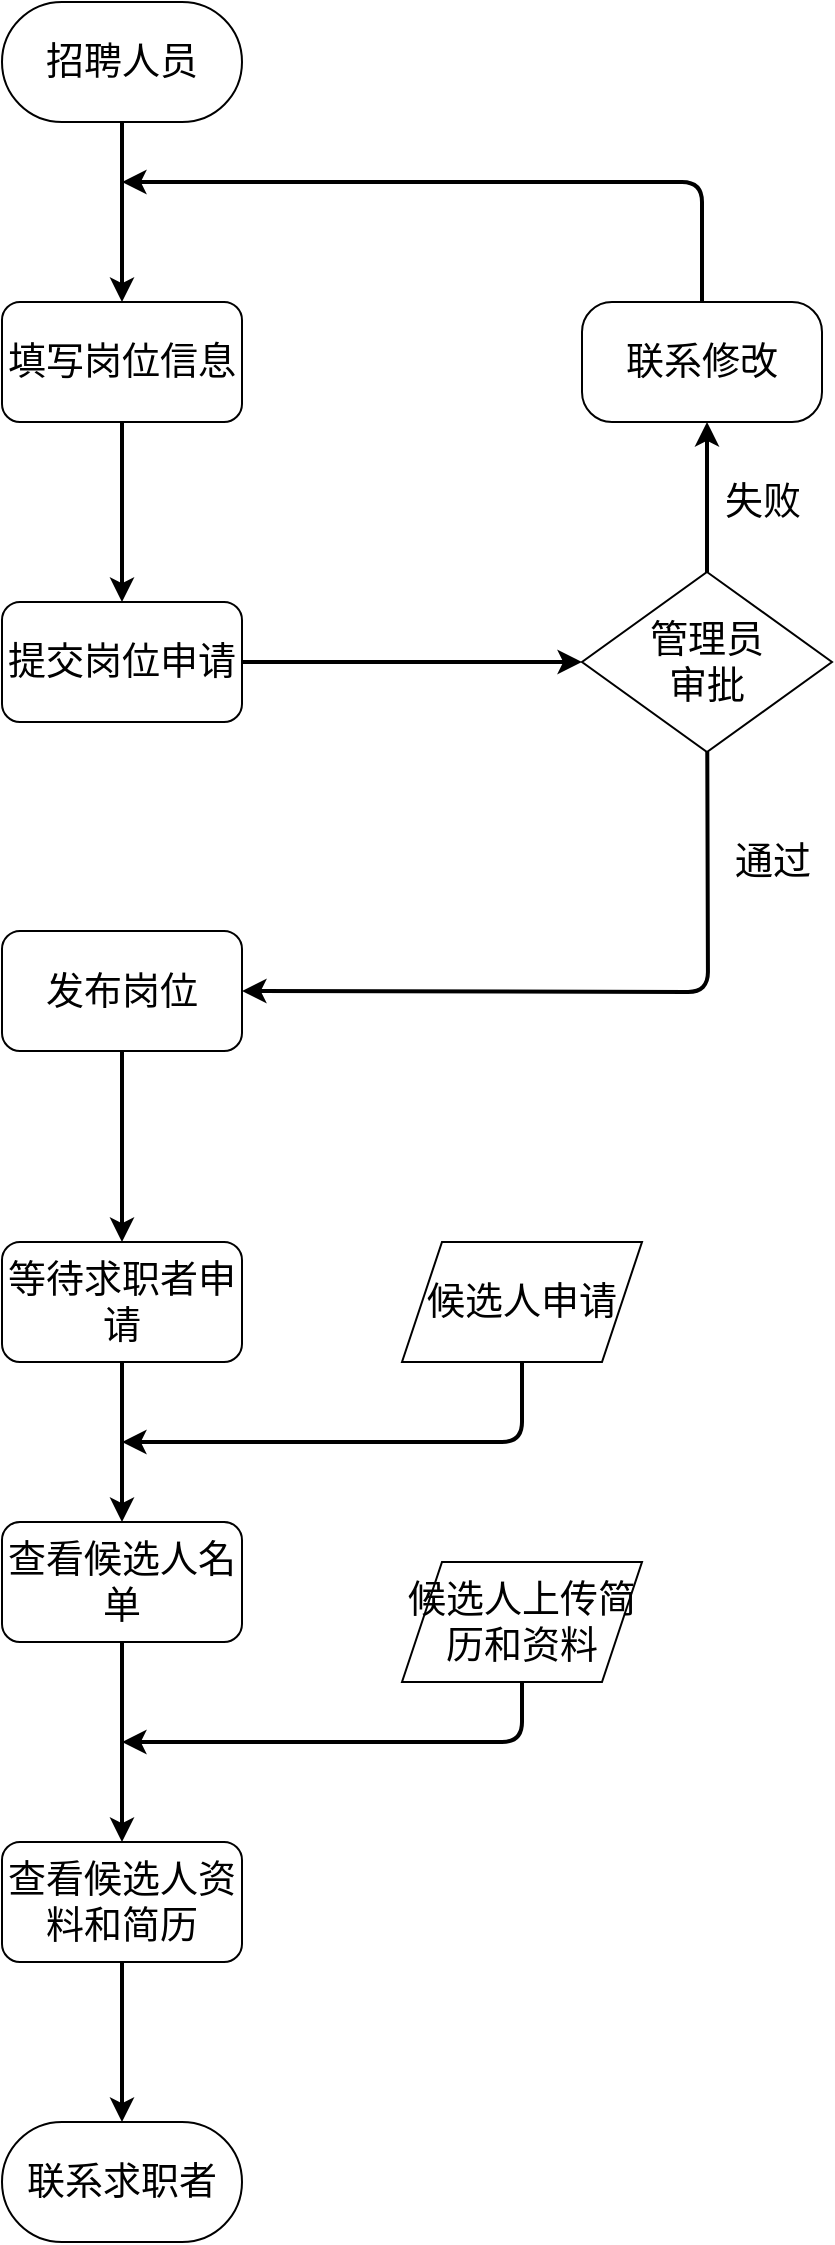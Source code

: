 <mxfile>
    <diagram id="1TcwfUT8fwci3lx3ULhN" name="第 1 页">
        <mxGraphModel dx="1071" dy="971" grid="1" gridSize="10" guides="1" tooltips="1" connect="1" arrows="1" fold="1" page="1" pageScale="1" pageWidth="827" pageHeight="1169" math="0" shadow="0">
            <root>
                <mxCell id="0"/>
                <mxCell id="1" parent="0"/>
                <mxCell id="2" style="edgeStyle=none;html=1;strokeWidth=2;entryX=0.5;entryY=0;entryDx=0;entryDy=0;" edge="1" parent="1" source="3" target="30">
                    <mxGeometry relative="1" as="geometry">
                        <mxPoint x="242.5" y="270" as="targetPoint"/>
                    </mxGeometry>
                </mxCell>
                <mxCell id="3" value="招聘人员" style="rounded=1;whiteSpace=wrap;html=1;arcSize=50;fontSize=19;" vertex="1" parent="1">
                    <mxGeometry x="180" y="120" width="120" height="60" as="geometry"/>
                </mxCell>
                <mxCell id="31" style="edgeStyle=none;html=1;strokeWidth=2;entryX=0.5;entryY=0;entryDx=0;entryDy=0;" edge="1" parent="1" source="30" target="32">
                    <mxGeometry relative="1" as="geometry">
                        <mxPoint x="240" y="420" as="targetPoint"/>
                    </mxGeometry>
                </mxCell>
                <mxCell id="30" value="填写岗位信息" style="rounded=1;whiteSpace=wrap;html=1;fontSize=19;" vertex="1" parent="1">
                    <mxGeometry x="180" y="270" width="120" height="60" as="geometry"/>
                </mxCell>
                <mxCell id="33" style="edgeStyle=none;html=1;strokeWidth=2;entryX=0;entryY=0.5;entryDx=0;entryDy=0;entryPerimeter=0;" edge="1" parent="1" source="32" target="34">
                    <mxGeometry relative="1" as="geometry">
                        <mxPoint x="470" y="450" as="targetPoint"/>
                    </mxGeometry>
                </mxCell>
                <mxCell id="32" value="提交岗位申请" style="rounded=1;whiteSpace=wrap;html=1;fontSize=19;" vertex="1" parent="1">
                    <mxGeometry x="180" y="420" width="120" height="60" as="geometry"/>
                </mxCell>
                <mxCell id="35" style="edgeStyle=none;html=1;strokeWidth=2;entryX=1;entryY=0.5;entryDx=0;entryDy=0;" edge="1" parent="1" source="34" target="37">
                    <mxGeometry relative="1" as="geometry">
                        <mxPoint x="532.5" y="660" as="targetPoint"/>
                        <Array as="points">
                            <mxPoint x="533" y="615"/>
                        </Array>
                    </mxGeometry>
                </mxCell>
                <mxCell id="41" style="edgeStyle=none;html=1;strokeWidth=2;" edge="1" parent="1" source="34">
                    <mxGeometry relative="1" as="geometry">
                        <mxPoint x="532.5" y="330" as="targetPoint"/>
                    </mxGeometry>
                </mxCell>
                <mxCell id="34" value="管理员&lt;br&gt;审批" style="rhombus;whiteSpace=wrap;html=1;fontSize=19;" vertex="1" parent="1">
                    <mxGeometry x="470" y="405" width="125" height="90" as="geometry"/>
                </mxCell>
                <mxCell id="36" value="通过" style="text;html=1;align=center;verticalAlign=middle;resizable=0;points=[];autosize=1;strokeColor=none;fillColor=none;fontSize=19;" vertex="1" parent="1">
                    <mxGeometry x="535" y="530" width="60" height="40" as="geometry"/>
                </mxCell>
                <mxCell id="38" style="edgeStyle=none;html=1;strokeWidth=2;entryX=0.5;entryY=0;entryDx=0;entryDy=0;" edge="1" parent="1" source="37" target="39">
                    <mxGeometry relative="1" as="geometry">
                        <mxPoint x="240" y="750" as="targetPoint"/>
                    </mxGeometry>
                </mxCell>
                <mxCell id="37" value="发布岗位" style="rounded=1;whiteSpace=wrap;html=1;fontSize=19;" vertex="1" parent="1">
                    <mxGeometry x="180" y="584.5" width="120" height="60" as="geometry"/>
                </mxCell>
                <mxCell id="46" style="edgeStyle=none;html=1;strokeWidth=2;" edge="1" parent="1" source="39" target="45">
                    <mxGeometry relative="1" as="geometry"/>
                </mxCell>
                <mxCell id="39" value="等待求职者申请" style="rounded=1;whiteSpace=wrap;html=1;fontSize=19;" vertex="1" parent="1">
                    <mxGeometry x="180" y="740" width="120" height="60" as="geometry"/>
                </mxCell>
                <mxCell id="44" style="edgeStyle=none;html=1;strokeWidth=2;" edge="1" parent="1" source="42">
                    <mxGeometry relative="1" as="geometry">
                        <mxPoint x="240" y="210" as="targetPoint"/>
                        <Array as="points">
                            <mxPoint x="530" y="210"/>
                        </Array>
                    </mxGeometry>
                </mxCell>
                <mxCell id="42" value="联系修改" style="rounded=1;whiteSpace=wrap;html=1;fontSize=19;arcSize=25;" vertex="1" parent="1">
                    <mxGeometry x="470" y="270" width="120" height="60" as="geometry"/>
                </mxCell>
                <mxCell id="43" value="失败" style="text;html=1;align=center;verticalAlign=middle;resizable=0;points=[];autosize=1;strokeColor=none;fillColor=none;fontSize=19;" vertex="1" parent="1">
                    <mxGeometry x="530" y="350" width="60" height="40" as="geometry"/>
                </mxCell>
                <mxCell id="47" style="edgeStyle=none;html=1;strokeWidth=2;" edge="1" parent="1" source="45">
                    <mxGeometry relative="1" as="geometry">
                        <mxPoint x="240" y="1040" as="targetPoint"/>
                    </mxGeometry>
                </mxCell>
                <mxCell id="45" value="查看候选人名单" style="rounded=1;whiteSpace=wrap;html=1;fontSize=19;" vertex="1" parent="1">
                    <mxGeometry x="180" y="880" width="120" height="60" as="geometry"/>
                </mxCell>
                <mxCell id="49" style="edgeStyle=none;html=1;strokeWidth=2;entryX=0.5;entryY=0;entryDx=0;entryDy=0;" edge="1" parent="1" source="48" target="50">
                    <mxGeometry relative="1" as="geometry">
                        <mxPoint x="240" y="1180" as="targetPoint"/>
                    </mxGeometry>
                </mxCell>
                <mxCell id="48" value="查看候选人资料和简历" style="rounded=1;whiteSpace=wrap;html=1;fontSize=19;" vertex="1" parent="1">
                    <mxGeometry x="180" y="1040" width="120" height="60" as="geometry"/>
                </mxCell>
                <mxCell id="50" value="联系求职者" style="rounded=1;whiteSpace=wrap;html=1;fontSize=19;arcSize=50;" vertex="1" parent="1">
                    <mxGeometry x="180" y="1180" width="120" height="60" as="geometry"/>
                </mxCell>
                <mxCell id="52" style="edgeStyle=none;html=1;strokeWidth=2;fontSize=19;" edge="1" parent="1" source="51">
                    <mxGeometry relative="1" as="geometry">
                        <mxPoint x="240" y="840" as="targetPoint"/>
                        <Array as="points">
                            <mxPoint x="440" y="840"/>
                        </Array>
                    </mxGeometry>
                </mxCell>
                <mxCell id="51" value="候选人申请" style="shape=parallelogram;perimeter=parallelogramPerimeter;whiteSpace=wrap;html=1;fixedSize=1;fontSize=19;" vertex="1" parent="1">
                    <mxGeometry x="380" y="740" width="120" height="60" as="geometry"/>
                </mxCell>
                <mxCell id="54" style="edgeStyle=none;html=1;strokeWidth=2;fontSize=19;" edge="1" parent="1" source="53">
                    <mxGeometry relative="1" as="geometry">
                        <mxPoint x="240" y="990" as="targetPoint"/>
                        <Array as="points">
                            <mxPoint x="440" y="990"/>
                        </Array>
                    </mxGeometry>
                </mxCell>
                <mxCell id="53" value="候选人上传简历和资料" style="shape=parallelogram;perimeter=parallelogramPerimeter;whiteSpace=wrap;html=1;fixedSize=1;fontSize=19;" vertex="1" parent="1">
                    <mxGeometry x="380" y="900" width="120" height="60" as="geometry"/>
                </mxCell>
            </root>
        </mxGraphModel>
    </diagram>
</mxfile>